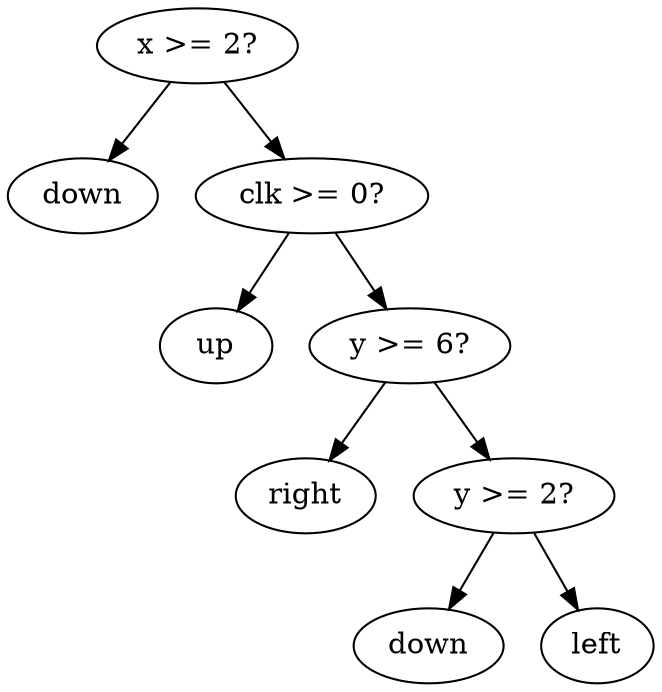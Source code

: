 digraph tree {
    "0x0" [label="x >= 2?"];
    "0x1" [label="down"];
    "0x2" [label="clk >= 0?"];
    "0x3" [label="up"];
    "0x4" [label="y >= 6?"];
    "0x5" [label="right"];
    "0x6" [label="y >= 2?"];
    "0x7" [label="down"];
    "0x8" [label="left"];
    "0x0" -> "0x1";
    "0x0" -> "0x2";
    "0x2" -> "0x3";
    "0x2" -> "0x4";
    "0x4" -> "0x5";
    "0x4" -> "0x6";
    "0x6" -> "0x7";
    "0x6" -> "0x8";
}

